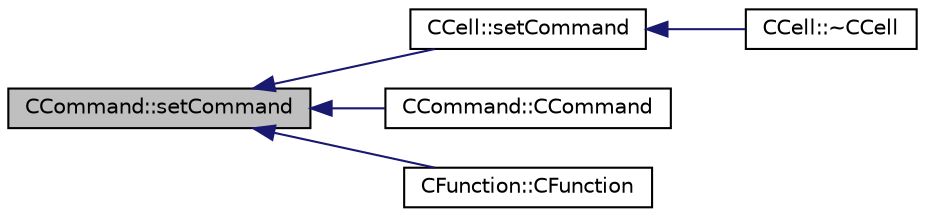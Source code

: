 digraph "CCommand::setCommand"
{
  edge [fontname="Helvetica",fontsize="10",labelfontname="Helvetica",labelfontsize="10"];
  node [fontname="Helvetica",fontsize="10",shape=record];
  rankdir="LR";
  Node1 [label="CCommand::setCommand",height=0.2,width=0.4,color="black", fillcolor="grey75", style="filled", fontcolor="black"];
  Node1 -> Node2 [dir="back",color="midnightblue",fontsize="10",style="solid",fontname="Helvetica"];
  Node2 [label="CCell::setCommand",height=0.2,width=0.4,color="black", fillcolor="white", style="filled",URL="$classCCell.html#aecd60bd82d8c0480070c59f30793c345"];
  Node2 -> Node3 [dir="back",color="midnightblue",fontsize="10",style="solid",fontname="Helvetica"];
  Node3 [label="CCell::~CCell",height=0.2,width=0.4,color="black", fillcolor="white", style="filled",URL="$classCCell.html#a297edd2839a64d14a8ffffb915bbf18c"];
  Node1 -> Node4 [dir="back",color="midnightblue",fontsize="10",style="solid",fontname="Helvetica"];
  Node4 [label="CCommand::CCommand",height=0.2,width=0.4,color="black", fillcolor="white", style="filled",URL="$classCCommand.html#a924bb8dca6c543a79bd8aa332c0f69ab"];
  Node1 -> Node5 [dir="back",color="midnightblue",fontsize="10",style="solid",fontname="Helvetica"];
  Node5 [label="CFunction::CFunction",height=0.2,width=0.4,color="black", fillcolor="white", style="filled",URL="$classCFunction.html#a13a7dfd477b00be3499c1dd1644fc072"];
}
